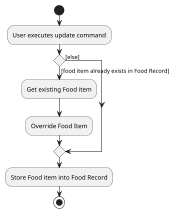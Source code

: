 @startuml

scale 300 height
scale 175 width

start
:User executes update command;

'Since the beta syntax does not support placing the condition outside the
'diamond we place it as the true branch instead.

if () then ([food item already exists in Food Record])
    :Get existing Food item;
    :Override Food Item;
else ([else])
endif
:Store Food item into Food Record;
stop
@enduml
